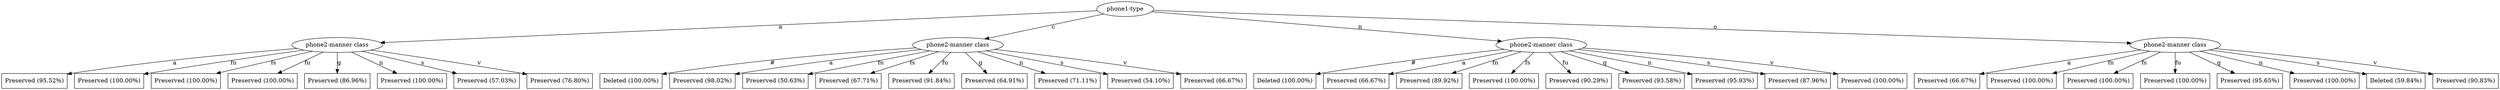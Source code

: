 digraph G {
"bg==" [ shape=ellipse label="phone1-type"]
"bg==" -> "bi0w" [ label="a" ]
"bi0w" [ shape=ellipse label="phone2-manner class"]
"bi0w" -> "bi0wLTE=" [ label="a" ]
"bi0wLTE=" [ shape=box label="Preserved (95.52%)"]
"bi0w" -> "bi0wLTI=" [ label="fn" ]
"bi0wLTI=" [ shape=box label="Preserved (100.00%)"]
"bi0w" -> "bi0wLTM=" [ label="fs" ]
"bi0wLTM=" [ shape=box label="Preserved (100.00%)"]
"bi0w" -> "bi0wLTQ=" [ label="fu" ]
"bi0wLTQ=" [ shape=box label="Preserved (100.00%)"]
"bi0w" -> "bi0wLTU=" [ label="g" ]
"bi0wLTU=" [ shape=box label="Preserved (86.96%)"]
"bi0w" -> "bi0wLTY=" [ label="n" ]
"bi0wLTY=" [ shape=box label="Preserved (100.00%)"]
"bi0w" -> "bi0wLTc=" [ label="s" ]
"bi0wLTc=" [ shape=box label="Preserved (57.03%)"]
"bi0w" -> "bi0wLTg=" [ label="v" ]
"bi0wLTg=" [ shape=box label="Preserved (76.80%)"]
"bg==" -> "bi0x" [ label="c" ]
"bi0x" [ shape=ellipse label="phone2-manner class"]
"bi0x" -> "bi0xLTA=" [ label="#" ]
"bi0xLTA=" [ shape=box label="Deleted (100.00%)"]
"bi0x" -> "bi0xLTE=" [ label="a" ]
"bi0xLTE=" [ shape=box label="Preserved (98.02%)"]
"bi0x" -> "bi0xLTI=" [ label="fn" ]
"bi0xLTI=" [ shape=box label="Preserved (50.63%)"]
"bi0x" -> "bi0xLTM=" [ label="fs" ]
"bi0xLTM=" [ shape=box label="Preserved (67.71%)"]
"bi0x" -> "bi0xLTQ=" [ label="fu" ]
"bi0xLTQ=" [ shape=box label="Preserved (91.84%)"]
"bi0x" -> "bi0xLTU=" [ label="g" ]
"bi0xLTU=" [ shape=box label="Preserved (64.91%)"]
"bi0x" -> "bi0xLTY=" [ label="n" ]
"bi0xLTY=" [ shape=box label="Preserved (71.11%)"]
"bi0x" -> "bi0xLTc=" [ label="s" ]
"bi0xLTc=" [ shape=box label="Preserved (54.10%)"]
"bi0x" -> "bi0xLTg=" [ label="v" ]
"bi0xLTg=" [ shape=box label="Preserved (66.67%)"]
"bg==" -> "bi0y" [ label="n" ]
"bi0y" [ shape=ellipse label="phone2-manner class"]
"bi0y" -> "bi0yLTA=" [ label="#" ]
"bi0yLTA=" [ shape=box label="Deleted (100.00%)"]
"bi0y" -> "bi0yLTE=" [ label="a" ]
"bi0yLTE=" [ shape=box label="Preserved (66.67%)"]
"bi0y" -> "bi0yLTI=" [ label="fn" ]
"bi0yLTI=" [ shape=box label="Preserved (89.92%)"]
"bi0y" -> "bi0yLTM=" [ label="fs" ]
"bi0yLTM=" [ shape=box label="Preserved (100.00%)"]
"bi0y" -> "bi0yLTQ=" [ label="fu" ]
"bi0yLTQ=" [ shape=box label="Preserved (90.29%)"]
"bi0y" -> "bi0yLTU=" [ label="g" ]
"bi0yLTU=" [ shape=box label="Preserved (93.58%)"]
"bi0y" -> "bi0yLTY=" [ label="n" ]
"bi0yLTY=" [ shape=box label="Preserved (95.93%)"]
"bi0y" -> "bi0yLTc=" [ label="s" ]
"bi0yLTc=" [ shape=box label="Preserved (87.96%)"]
"bi0y" -> "bi0yLTg=" [ label="v" ]
"bi0yLTg=" [ shape=box label="Preserved (100.00%)"]
"bg==" -> "bi0z" [ label="o" ]
"bi0z" [ shape=ellipse label="phone2-manner class"]
"bi0z" -> "bi0zLTE=" [ label="a" ]
"bi0zLTE=" [ shape=box label="Preserved (66.67%)"]
"bi0z" -> "bi0zLTI=" [ label="fn" ]
"bi0zLTI=" [ shape=box label="Preserved (100.00%)"]
"bi0z" -> "bi0zLTM=" [ label="fs" ]
"bi0zLTM=" [ shape=box label="Preserved (100.00%)"]
"bi0z" -> "bi0zLTQ=" [ label="fu" ]
"bi0zLTQ=" [ shape=box label="Preserved (100.00%)"]
"bi0z" -> "bi0zLTU=" [ label="g" ]
"bi0zLTU=" [ shape=box label="Preserved (95.65%)"]
"bi0z" -> "bi0zLTY=" [ label="n" ]
"bi0zLTY=" [ shape=box label="Preserved (100.00%)"]
"bi0z" -> "bi0zLTc=" [ label="s" ]
"bi0zLTc=" [ shape=box label="Deleted (59.84%)"]
"bi0z" -> "bi0zLTg=" [ label="v" ]
"bi0zLTg=" [ shape=box label="Preserved (90.83%)"]
}
